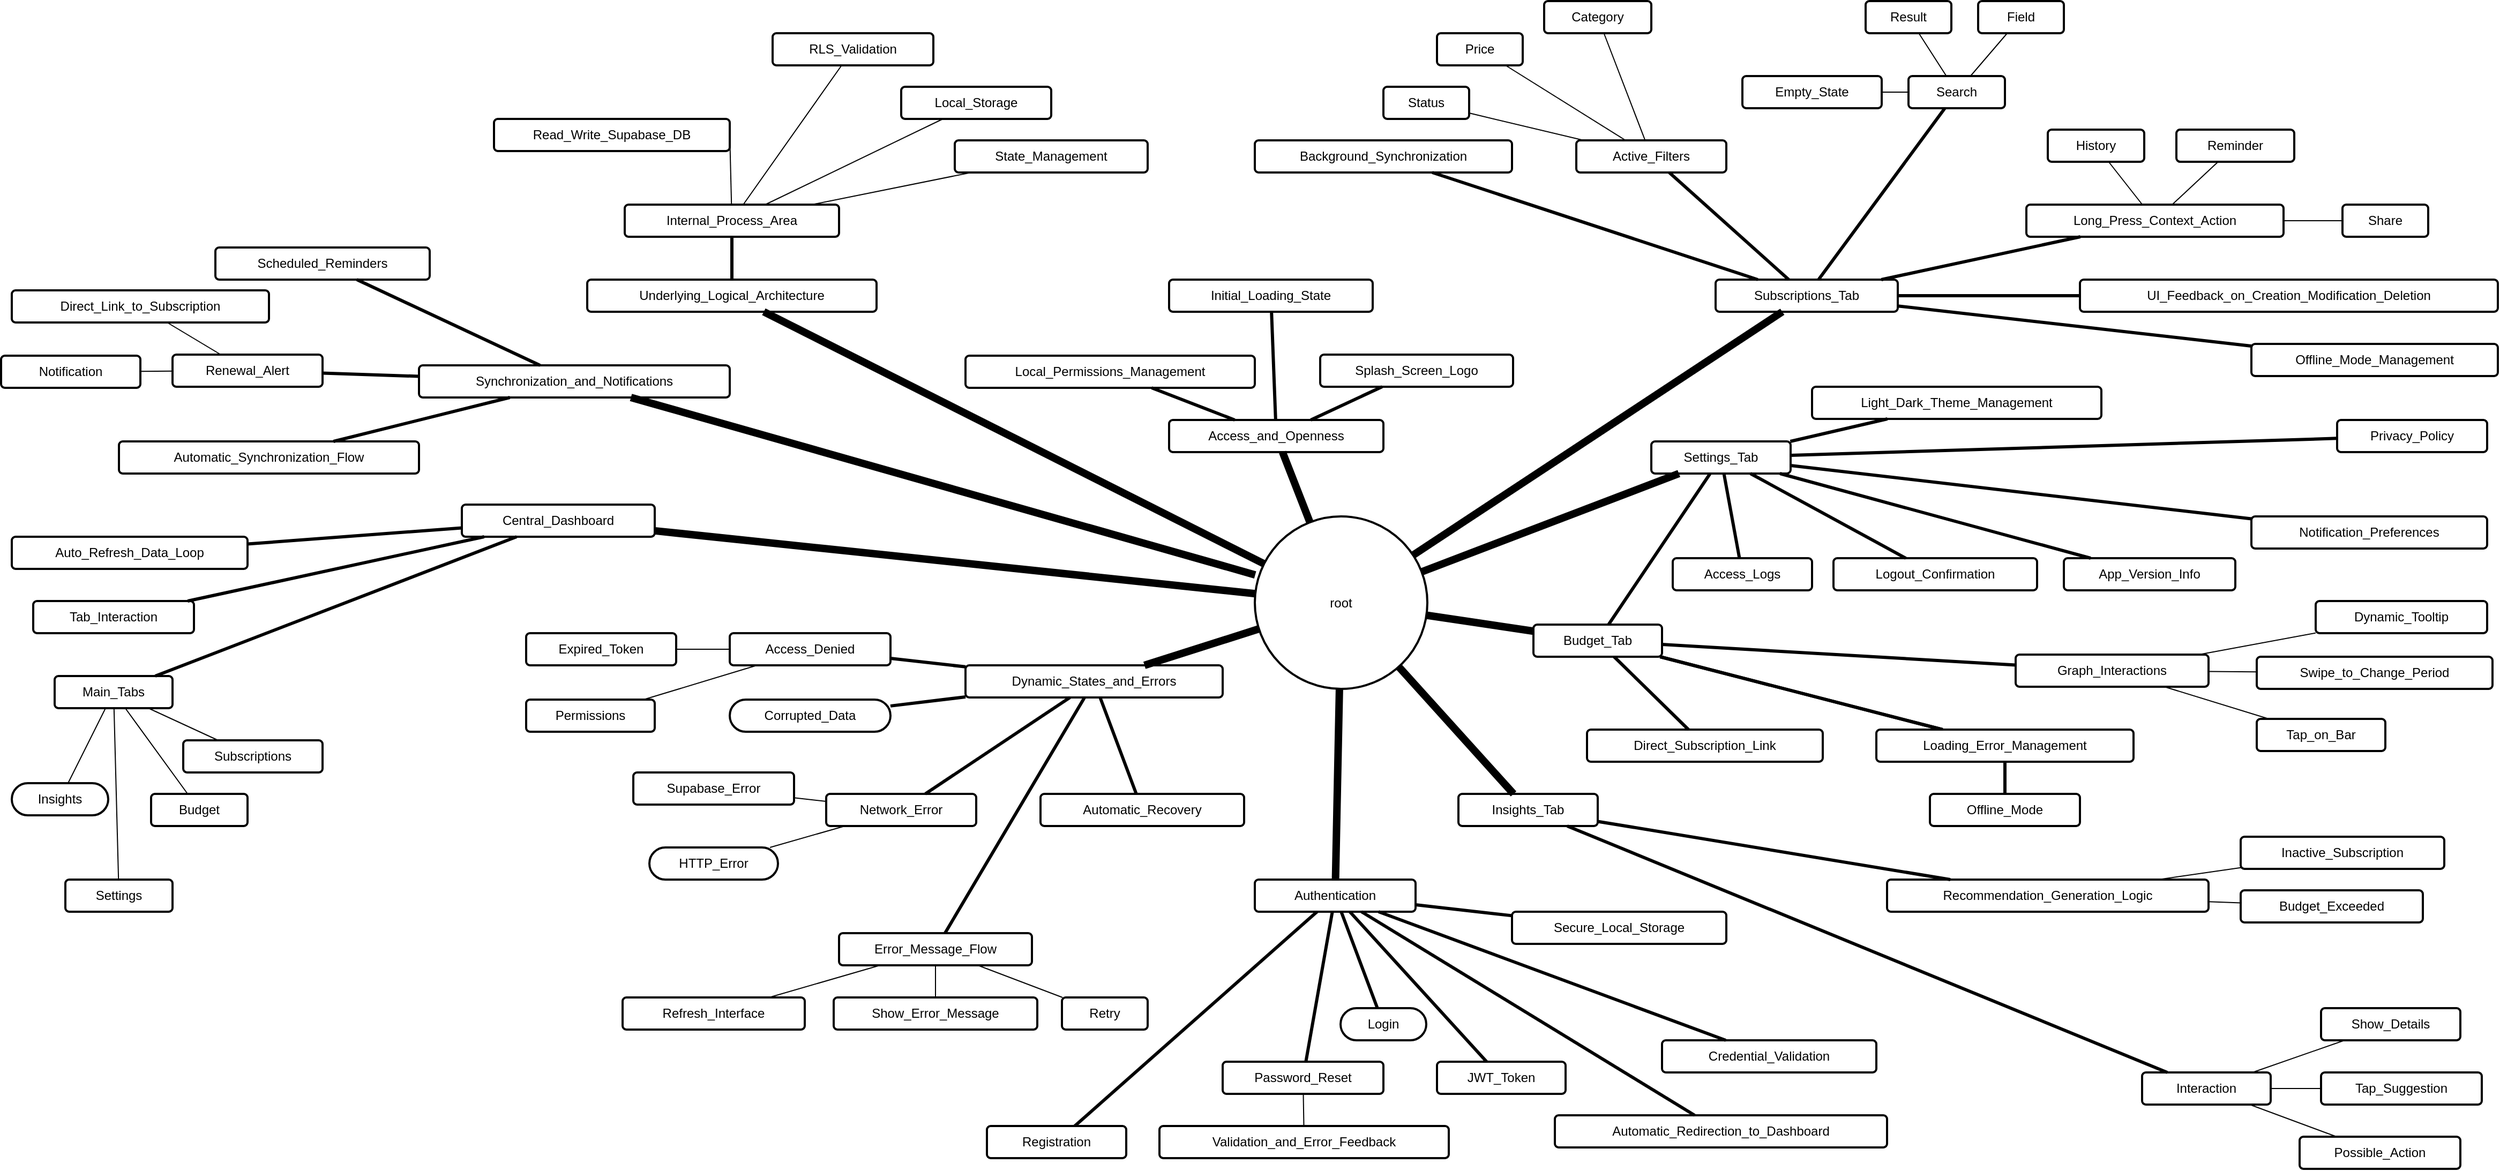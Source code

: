 <mxfile version="28.2.8">
  <diagram name="Page-1" id="mJU_C9IABljRu73N93n8">
    <mxGraphModel dx="2793" dy="1400" grid="1" gridSize="10" guides="1" tooltips="1" connect="1" arrows="1" fold="1" page="1" pageScale="1" pageWidth="827" pageHeight="1169" math="0" shadow="0">
      <root>
        <mxCell id="0" />
        <mxCell id="1" parent="0" />
        <mxCell id="2" value="root" style="ellipse;aspect=fixed;strokeWidth=2;whiteSpace=wrap;" parent="1" vertex="1">
          <mxGeometry x="1180" y="521" width="161" height="161" as="geometry" />
        </mxCell>
        <mxCell id="3" value="Access_and_Openness" style="rounded=1;absoluteArcSize=1;arcSize=7;whiteSpace=wrap;strokeWidth=2;" parent="1" vertex="1">
          <mxGeometry x="1100" y="431" width="200" height="30" as="geometry" />
        </mxCell>
        <mxCell id="4" value="Splash_Screen_Logo" style="rounded=1;absoluteArcSize=1;arcSize=7;whiteSpace=wrap;strokeWidth=2;" parent="1" vertex="1">
          <mxGeometry x="1241" y="370" width="180" height="30" as="geometry" />
        </mxCell>
        <mxCell id="5" value="Initial_Loading_State" style="rounded=1;absoluteArcSize=1;arcSize=7;whiteSpace=wrap;strokeWidth=2;" parent="1" vertex="1">
          <mxGeometry x="1100" y="300" width="190" height="30" as="geometry" />
        </mxCell>
        <mxCell id="6" value="Local_Permissions_Management" style="rounded=1;absoluteArcSize=1;arcSize=7;whiteSpace=wrap;strokeWidth=2;" parent="1" vertex="1">
          <mxGeometry x="910" y="371" width="270" height="30" as="geometry" />
        </mxCell>
        <mxCell id="7" value="Authentication" style="rounded=1;absoluteArcSize=1;arcSize=7;whiteSpace=wrap;strokeWidth=2;" parent="1" vertex="1">
          <mxGeometry x="1180" y="860" width="150" height="30" as="geometry" />
        </mxCell>
        <mxCell id="8" value="Login" style="rounded=1;absoluteArcSize=1;arcSize=50;whiteSpace=wrap;strokeWidth=2;" parent="1" vertex="1">
          <mxGeometry x="1260" y="980" width="80" height="30" as="geometry" />
        </mxCell>
        <mxCell id="9" value="Registration" style="rounded=1;absoluteArcSize=1;arcSize=7;whiteSpace=wrap;strokeWidth=2;" parent="1" vertex="1">
          <mxGeometry x="930" y="1090" width="130" height="30" as="geometry" />
        </mxCell>
        <mxCell id="10" value="Password_Reset" style="rounded=1;absoluteArcSize=1;arcSize=7;whiteSpace=wrap;strokeWidth=2;" parent="1" vertex="1">
          <mxGeometry x="1150" y="1030" width="150" height="30" as="geometry" />
        </mxCell>
        <mxCell id="11" value="Validation_and_Error_Feedback" style="rounded=1;absoluteArcSize=1;arcSize=7;whiteSpace=wrap;strokeWidth=2;" parent="1" vertex="1">
          <mxGeometry x="1091" y="1090" width="270" height="30" as="geometry" />
        </mxCell>
        <mxCell id="12" value="Credential_Validation" style="rounded=1;absoluteArcSize=1;arcSize=7;whiteSpace=wrap;strokeWidth=2;" parent="1" vertex="1">
          <mxGeometry x="1560" y="1010" width="200" height="30" as="geometry" />
        </mxCell>
        <mxCell id="13" value="JWT_Token" style="rounded=1;absoluteArcSize=1;arcSize=7;whiteSpace=wrap;strokeWidth=2;" parent="1" vertex="1">
          <mxGeometry x="1350" y="1030" width="120" height="30" as="geometry" />
        </mxCell>
        <mxCell id="14" value="Secure_Local_Storage" style="rounded=1;absoluteArcSize=1;arcSize=7;whiteSpace=wrap;strokeWidth=2;" parent="1" vertex="1">
          <mxGeometry x="1420" y="890" width="200" height="30" as="geometry" />
        </mxCell>
        <mxCell id="15" value="Automatic_Redirection_to_Dashboard" style="rounded=1;absoluteArcSize=1;arcSize=7;whiteSpace=wrap;strokeWidth=2;" parent="1" vertex="1">
          <mxGeometry x="1460" y="1080" width="310" height="30" as="geometry" />
        </mxCell>
        <mxCell id="16" value="Central_Dashboard" style="rounded=1;absoluteArcSize=1;arcSize=7;whiteSpace=wrap;strokeWidth=2;" parent="1" vertex="1">
          <mxGeometry x="440" y="510" width="180" height="30" as="geometry" />
        </mxCell>
        <mxCell id="17" value="Main_Tabs" style="rounded=1;absoluteArcSize=1;arcSize=7;whiteSpace=wrap;strokeWidth=2;" parent="1" vertex="1">
          <mxGeometry x="60" y="670" width="110" height="30" as="geometry" />
        </mxCell>
        <mxCell id="18" value="Subscriptions" style="rounded=1;absoluteArcSize=1;arcSize=7;whiteSpace=wrap;strokeWidth=2;" parent="1" vertex="1">
          <mxGeometry x="180" y="730" width="130" height="30" as="geometry" />
        </mxCell>
        <mxCell id="19" value="Budget" style="rounded=1;absoluteArcSize=1;arcSize=7;whiteSpace=wrap;strokeWidth=2;" parent="1" vertex="1">
          <mxGeometry x="150" y="780" width="90" height="30" as="geometry" />
        </mxCell>
        <mxCell id="20" value="Insights" style="rounded=1;absoluteArcSize=1;arcSize=90;whiteSpace=wrap;strokeWidth=2;" parent="1" vertex="1">
          <mxGeometry x="20" y="770" width="90" height="30" as="geometry" />
        </mxCell>
        <mxCell id="21" value="Settings" style="rounded=1;absoluteArcSize=1;arcSize=7;whiteSpace=wrap;strokeWidth=2;" parent="1" vertex="1">
          <mxGeometry x="70" y="860" width="100" height="30" as="geometry" />
        </mxCell>
        <mxCell id="22" value="Tab_Interaction" style="rounded=1;absoluteArcSize=1;arcSize=7;whiteSpace=wrap;strokeWidth=2;" parent="1" vertex="1">
          <mxGeometry x="40" y="600" width="150" height="30" as="geometry" />
        </mxCell>
        <mxCell id="23" value="Auto_Refresh_Data_Loop" style="rounded=1;absoluteArcSize=1;arcSize=7;whiteSpace=wrap;strokeWidth=2;" parent="1" vertex="1">
          <mxGeometry x="20" y="540" width="220" height="30" as="geometry" />
        </mxCell>
        <mxCell id="24" value="Subscriptions_Tab" style="rounded=1;absoluteArcSize=1;arcSize=7;whiteSpace=wrap;strokeWidth=2;" parent="1" vertex="1">
          <mxGeometry x="1610" y="300" width="170" height="30" as="geometry" />
        </mxCell>
        <mxCell id="25" value="Search" style="rounded=1;absoluteArcSize=1;arcSize=7;whiteSpace=wrap;strokeWidth=2;" parent="1" vertex="1">
          <mxGeometry x="1790" y="110" width="90" height="30" as="geometry" />
        </mxCell>
        <mxCell id="26" value="Field" style="rounded=1;absoluteArcSize=1;arcSize=7;whiteSpace=wrap;strokeWidth=2;" parent="1" vertex="1">
          <mxGeometry x="1855" y="40" width="80" height="30" as="geometry" />
        </mxCell>
        <mxCell id="27" value="Result" style="rounded=1;absoluteArcSize=1;arcSize=7;whiteSpace=wrap;strokeWidth=2;" parent="1" vertex="1">
          <mxGeometry x="1750" y="40" width="80" height="30" as="geometry" />
        </mxCell>
        <mxCell id="28" value="Empty_State" style="rounded=1;absoluteArcSize=1;arcSize=7;whiteSpace=wrap;strokeWidth=2;" parent="1" vertex="1">
          <mxGeometry x="1635" y="110" width="130" height="30" as="geometry" />
        </mxCell>
        <mxCell id="29" value="Active_Filters" style="rounded=1;absoluteArcSize=1;arcSize=7;whiteSpace=wrap;strokeWidth=2;" parent="1" vertex="1">
          <mxGeometry x="1480" y="170" width="140" height="30" as="geometry" />
        </mxCell>
        <mxCell id="30" value="Category" style="rounded=1;absoluteArcSize=1;arcSize=7;whiteSpace=wrap;strokeWidth=2;" parent="1" vertex="1">
          <mxGeometry x="1450" y="40" width="100" height="30" as="geometry" />
        </mxCell>
        <mxCell id="31" value="Price" style="rounded=1;absoluteArcSize=1;arcSize=7;whiteSpace=wrap;strokeWidth=2;" parent="1" vertex="1">
          <mxGeometry x="1350" y="70" width="80" height="30" as="geometry" />
        </mxCell>
        <mxCell id="32" value="Status" style="rounded=1;absoluteArcSize=1;arcSize=7;whiteSpace=wrap;strokeWidth=2;" parent="1" vertex="1">
          <mxGeometry x="1300" y="120" width="80" height="30" as="geometry" />
        </mxCell>
        <mxCell id="33" value="Long_Press_Context_Action" style="rounded=1;absoluteArcSize=1;arcSize=7;whiteSpace=wrap;strokeWidth=2;" parent="1" vertex="1">
          <mxGeometry x="1900" y="230" width="240" height="30" as="geometry" />
        </mxCell>
        <mxCell id="34" value="Share" style="rounded=1;absoluteArcSize=1;arcSize=7;whiteSpace=wrap;strokeWidth=2;" parent="1" vertex="1">
          <mxGeometry x="2195" y="230" width="80" height="30" as="geometry" />
        </mxCell>
        <mxCell id="35" value="Reminder" style="rounded=1;absoluteArcSize=1;arcSize=7;whiteSpace=wrap;strokeWidth=2;" parent="1" vertex="1">
          <mxGeometry x="2040" y="160" width="110" height="30" as="geometry" />
        </mxCell>
        <mxCell id="36" value="History" style="rounded=1;absoluteArcSize=1;arcSize=7;whiteSpace=wrap;strokeWidth=2;" parent="1" vertex="1">
          <mxGeometry x="1920" y="160" width="90" height="30" as="geometry" />
        </mxCell>
        <mxCell id="37" value="UI_Feedback_on_Creation_Modification_Deletion" style="rounded=1;absoluteArcSize=1;arcSize=7;whiteSpace=wrap;strokeWidth=2;" parent="1" vertex="1">
          <mxGeometry x="1950" y="300" width="390" height="30" as="geometry" />
        </mxCell>
        <mxCell id="38" value="Background_Synchronization" style="rounded=1;absoluteArcSize=1;arcSize=7;whiteSpace=wrap;strokeWidth=2;" parent="1" vertex="1">
          <mxGeometry x="1180" y="170" width="240" height="30" as="geometry" />
        </mxCell>
        <mxCell id="39" value="Offline_Mode_Management" style="rounded=1;absoluteArcSize=1;arcSize=7;whiteSpace=wrap;strokeWidth=2;" parent="1" vertex="1">
          <mxGeometry x="2110" y="360" width="230" height="30" as="geometry" />
        </mxCell>
        <mxCell id="41" value="Graph_Interactions" style="rounded=1;absoluteArcSize=1;arcSize=7;whiteSpace=wrap;strokeWidth=2;" parent="1" vertex="1">
          <mxGeometry x="1890" y="650" width="180" height="30" as="geometry" />
        </mxCell>
        <mxCell id="42" value="Tap_on_Bar" style="rounded=1;absoluteArcSize=1;arcSize=7;whiteSpace=wrap;strokeWidth=2;" parent="1" vertex="1">
          <mxGeometry x="2115" y="710" width="120" height="30" as="geometry" />
        </mxCell>
        <mxCell id="43" value="Swipe_to_Change_Period" style="rounded=1;absoluteArcSize=1;arcSize=7;whiteSpace=wrap;strokeWidth=2;" parent="1" vertex="1">
          <mxGeometry x="2115" y="652" width="220" height="30" as="geometry" />
        </mxCell>
        <mxCell id="44" value="Dynamic_Tooltip" style="rounded=1;absoluteArcSize=1;arcSize=7;whiteSpace=wrap;strokeWidth=2;" parent="1" vertex="1">
          <mxGeometry x="2170" y="600" width="160" height="30" as="geometry" />
        </mxCell>
        <mxCell id="46" value="Direct_Subscription_Link" style="rounded=1;absoluteArcSize=1;arcSize=7;whiteSpace=wrap;strokeWidth=2;" parent="1" vertex="1">
          <mxGeometry x="1490" y="720" width="220" height="30" as="geometry" />
        </mxCell>
        <mxCell id="47" value="Insights_Tab" style="rounded=1;absoluteArcSize=1;arcSize=7;whiteSpace=wrap;strokeWidth=2;" parent="1" vertex="1">
          <mxGeometry x="1370" y="780" width="130" height="30" as="geometry" />
        </mxCell>
        <mxCell id="48" value="Recommendation_Generation_Logic" style="rounded=1;absoluteArcSize=1;arcSize=7;whiteSpace=wrap;strokeWidth=2;" parent="1" vertex="1">
          <mxGeometry x="1770" y="860" width="300" height="30" as="geometry" />
        </mxCell>
        <mxCell id="49" value="Inactive_Subscription" style="rounded=1;absoluteArcSize=1;arcSize=7;whiteSpace=wrap;strokeWidth=2;" parent="1" vertex="1">
          <mxGeometry x="2100" y="820" width="190" height="30" as="geometry" />
        </mxCell>
        <mxCell id="50" value="Budget_Exceeded" style="rounded=1;absoluteArcSize=1;arcSize=7;whiteSpace=wrap;strokeWidth=2;" parent="1" vertex="1">
          <mxGeometry x="2100" y="870" width="170" height="30" as="geometry" />
        </mxCell>
        <mxCell id="51" value="Interaction" style="rounded=1;absoluteArcSize=1;arcSize=7;whiteSpace=wrap;strokeWidth=2;" parent="1" vertex="1">
          <mxGeometry x="2008" y="1040" width="120" height="30" as="geometry" />
        </mxCell>
        <mxCell id="52" value="Tap_Suggestion" style="rounded=1;absoluteArcSize=1;arcSize=7;whiteSpace=wrap;strokeWidth=2;" parent="1" vertex="1">
          <mxGeometry x="2175" y="1040" width="150" height="30" as="geometry" />
        </mxCell>
        <mxCell id="53" value="Show_Details" style="rounded=1;absoluteArcSize=1;arcSize=7;whiteSpace=wrap;strokeWidth=2;" parent="1" vertex="1">
          <mxGeometry x="2175" y="980" width="130" height="30" as="geometry" />
        </mxCell>
        <mxCell id="54" value="Possible_Action" style="rounded=1;absoluteArcSize=1;arcSize=7;whiteSpace=wrap;strokeWidth=2;" parent="1" vertex="1">
          <mxGeometry x="2155" y="1100" width="150" height="30" as="geometry" />
        </mxCell>
        <mxCell id="55" value="Settings_Tab" style="rounded=1;absoluteArcSize=1;arcSize=7;whiteSpace=wrap;strokeWidth=2;" parent="1" vertex="1">
          <mxGeometry x="1550" y="451" width="130" height="30" as="geometry" />
        </mxCell>
        <mxCell id="56" value="Light_Dark_Theme_Management" style="rounded=1;absoluteArcSize=1;arcSize=7;whiteSpace=wrap;strokeWidth=2;" parent="1" vertex="1">
          <mxGeometry x="1700" y="400" width="270" height="30" as="geometry" />
        </mxCell>
        <mxCell id="57" value="Notification_Preferences" style="rounded=1;absoluteArcSize=1;arcSize=7;whiteSpace=wrap;strokeWidth=2;" parent="1" vertex="1">
          <mxGeometry x="2110" y="521" width="220" height="30" as="geometry" />
        </mxCell>
        <mxCell id="58" value="Offline_Mode" style="rounded=1;absoluteArcSize=1;arcSize=7;whiteSpace=wrap;strokeWidth=2;" parent="1" vertex="1">
          <mxGeometry x="1810" y="780" width="140" height="30" as="geometry" />
        </mxCell>
        <mxCell id="59" value="Logout_Confirmation" style="rounded=1;absoluteArcSize=1;arcSize=7;whiteSpace=wrap;strokeWidth=2;" parent="1" vertex="1">
          <mxGeometry x="1720" y="560" width="190" height="30" as="geometry" />
        </mxCell>
        <mxCell id="60" value="Access_Logs" style="rounded=1;absoluteArcSize=1;arcSize=7;whiteSpace=wrap;strokeWidth=2;" parent="1" vertex="1">
          <mxGeometry x="1570" y="560" width="130" height="30" as="geometry" />
        </mxCell>
        <mxCell id="61" value="App_Version_Info" style="rounded=1;absoluteArcSize=1;arcSize=7;whiteSpace=wrap;strokeWidth=2;" parent="1" vertex="1">
          <mxGeometry x="1935" y="560" width="160" height="30" as="geometry" />
        </mxCell>
        <mxCell id="62" value="Privacy_Policy" style="rounded=1;absoluteArcSize=1;arcSize=7;whiteSpace=wrap;strokeWidth=2;" parent="1" vertex="1">
          <mxGeometry x="2190" y="431" width="140" height="30" as="geometry" />
        </mxCell>
        <mxCell id="63" value="Dynamic_States_and_Errors" style="rounded=1;absoluteArcSize=1;arcSize=7;whiteSpace=wrap;strokeWidth=2;" parent="1" vertex="1">
          <mxGeometry x="910" y="660" width="240" height="30" as="geometry" />
        </mxCell>
        <mxCell id="64" value="Network_Error" style="rounded=1;absoluteArcSize=1;arcSize=7;whiteSpace=wrap;strokeWidth=2;" parent="1" vertex="1">
          <mxGeometry x="780" y="780" width="140" height="30" as="geometry" />
        </mxCell>
        <mxCell id="65" value="Supabase_Error" style="rounded=1;absoluteArcSize=1;arcSize=7;whiteSpace=wrap;strokeWidth=2;" parent="1" vertex="1">
          <mxGeometry x="600" y="760" width="150" height="30" as="geometry" />
        </mxCell>
        <mxCell id="66" value="HTTP_Error" style="rounded=1;absoluteArcSize=1;arcSize=120;whiteSpace=wrap;strokeWidth=2;" parent="1" vertex="1">
          <mxGeometry x="615" y="830" width="120" height="30" as="geometry" />
        </mxCell>
        <mxCell id="67" value="Corrupted_Data" style="rounded=1;absoluteArcSize=1;arcSize=117;whiteSpace=wrap;strokeWidth=2;" parent="1" vertex="1">
          <mxGeometry x="690" y="692" width="150" height="30" as="geometry" />
        </mxCell>
        <mxCell id="68" value="Access_Denied" style="rounded=1;absoluteArcSize=1;arcSize=7;whiteSpace=wrap;strokeWidth=2;" parent="1" vertex="1">
          <mxGeometry x="690" y="630" width="150" height="30" as="geometry" />
        </mxCell>
        <mxCell id="69" value="Permissions" style="rounded=1;absoluteArcSize=1;arcSize=7;whiteSpace=wrap;strokeWidth=2;" parent="1" vertex="1">
          <mxGeometry x="500" y="692" width="120" height="30" as="geometry" />
        </mxCell>
        <mxCell id="70" value="Expired_Token" style="rounded=1;absoluteArcSize=1;arcSize=7;whiteSpace=wrap;strokeWidth=2;" parent="1" vertex="1">
          <mxGeometry x="500" y="630" width="140" height="30" as="geometry" />
        </mxCell>
        <mxCell id="71" value="Automatic_Recovery" style="rounded=1;absoluteArcSize=1;arcSize=7;whiteSpace=wrap;strokeWidth=2;" parent="1" vertex="1">
          <mxGeometry x="980" y="780" width="190" height="30" as="geometry" />
        </mxCell>
        <mxCell id="72" value="Error_Message_Flow" style="rounded=1;absoluteArcSize=1;arcSize=7;whiteSpace=wrap;strokeWidth=2;" parent="1" vertex="1">
          <mxGeometry x="792" y="910" width="180" height="30" as="geometry" />
        </mxCell>
        <mxCell id="73" value="Show_Error_Message" style="rounded=1;absoluteArcSize=1;arcSize=7;whiteSpace=wrap;strokeWidth=2;" parent="1" vertex="1">
          <mxGeometry x="787" y="970" width="190" height="30" as="geometry" />
        </mxCell>
        <mxCell id="74" value="Retry" style="rounded=1;absoluteArcSize=1;arcSize=7;whiteSpace=wrap;strokeWidth=2;" parent="1" vertex="1">
          <mxGeometry x="1000" y="970" width="80" height="30" as="geometry" />
        </mxCell>
        <mxCell id="75" value="Refresh_Interface" style="rounded=1;absoluteArcSize=1;arcSize=7;whiteSpace=wrap;strokeWidth=2;" parent="1" vertex="1">
          <mxGeometry x="590" y="970" width="170" height="30" as="geometry" />
        </mxCell>
        <mxCell id="76" value="Synchronization_and_Notifications" style="rounded=1;absoluteArcSize=1;arcSize=7;whiteSpace=wrap;strokeWidth=2;" parent="1" vertex="1">
          <mxGeometry x="400" y="380" width="290" height="30" as="geometry" />
        </mxCell>
        <mxCell id="77" value="Automatic_Synchronization_Flow" style="rounded=1;absoluteArcSize=1;arcSize=7;whiteSpace=wrap;strokeWidth=2;" parent="1" vertex="1">
          <mxGeometry x="120.0" y="451" width="280" height="30" as="geometry" />
        </mxCell>
        <mxCell id="78" value="Scheduled_Reminders" style="rounded=1;absoluteArcSize=1;arcSize=7;whiteSpace=wrap;strokeWidth=2;" parent="1" vertex="1">
          <mxGeometry x="210" y="270" width="200" height="30" as="geometry" />
        </mxCell>
        <mxCell id="79" value="Renewal_Alert" style="rounded=1;absoluteArcSize=1;arcSize=7;whiteSpace=wrap;strokeWidth=2;" parent="1" vertex="1">
          <mxGeometry x="170.0" y="370" width="140" height="30" as="geometry" />
        </mxCell>
        <mxCell id="80" value="Notification" style="rounded=1;absoluteArcSize=1;arcSize=7;whiteSpace=wrap;strokeWidth=2;" parent="1" vertex="1">
          <mxGeometry x="10.0" y="371" width="130" height="30" as="geometry" />
        </mxCell>
        <mxCell id="81" value="Direct_Link_to_Subscription" style="rounded=1;absoluteArcSize=1;arcSize=7;whiteSpace=wrap;strokeWidth=2;" parent="1" vertex="1">
          <mxGeometry x="20.0" y="310" width="240" height="30" as="geometry" />
        </mxCell>
        <mxCell id="82" value="Underlying_Logical_Architecture" style="rounded=1;absoluteArcSize=1;arcSize=7;whiteSpace=wrap;strokeWidth=2;" parent="1" vertex="1">
          <mxGeometry x="557" y="300" width="270" height="30" as="geometry" />
        </mxCell>
        <mxCell id="83" value="Internal_Process_Area" style="rounded=1;absoluteArcSize=1;arcSize=7;whiteSpace=wrap;strokeWidth=2;" parent="1" vertex="1">
          <mxGeometry x="592" y="230" width="200" height="30" as="geometry" />
        </mxCell>
        <mxCell id="84" value="Read_Write_Supabase_DB" style="rounded=1;absoluteArcSize=1;arcSize=7;whiteSpace=wrap;strokeWidth=2;" parent="1" vertex="1">
          <mxGeometry x="470" y="150" width="220" height="30" as="geometry" />
        </mxCell>
        <mxCell id="85" value="RLS_Validation" style="rounded=1;absoluteArcSize=1;arcSize=7;whiteSpace=wrap;strokeWidth=2;" parent="1" vertex="1">
          <mxGeometry x="730" y="70" width="150" height="30" as="geometry" />
        </mxCell>
        <mxCell id="86" value="Local_Storage" style="rounded=1;absoluteArcSize=1;arcSize=7;whiteSpace=wrap;strokeWidth=2;" parent="1" vertex="1">
          <mxGeometry x="850" y="120" width="140" height="30" as="geometry" />
        </mxCell>
        <mxCell id="87" value="State_Management" style="rounded=1;absoluteArcSize=1;arcSize=7;whiteSpace=wrap;strokeWidth=2;" parent="1" vertex="1">
          <mxGeometry x="900" y="170" width="180" height="30" as="geometry" />
        </mxCell>
        <mxCell id="88" style="endArrow=none;strokeWidth=7" parent="1" source="2" target="3" edge="1">
          <mxGeometry relative="1" as="geometry" />
        </mxCell>
        <mxCell id="89" style="endArrow=none;strokeWidth=3" parent="1" source="3" target="4" edge="1">
          <mxGeometry relative="1" as="geometry" />
        </mxCell>
        <mxCell id="90" style="endArrow=none;strokeWidth=3" parent="1" source="3" target="5" edge="1">
          <mxGeometry relative="1" as="geometry" />
        </mxCell>
        <mxCell id="91" style="endArrow=none;strokeWidth=3" parent="1" source="3" target="6" edge="1">
          <mxGeometry relative="1" as="geometry" />
        </mxCell>
        <mxCell id="92" style="endArrow=none;strokeWidth=7" parent="1" source="2" target="7" edge="1">
          <mxGeometry relative="1" as="geometry" />
        </mxCell>
        <mxCell id="93" style="endArrow=none;strokeWidth=3" parent="1" source="7" target="8" edge="1">
          <mxGeometry relative="1" as="geometry" />
        </mxCell>
        <mxCell id="94" style="endArrow=none;strokeWidth=3" parent="1" source="7" target="9" edge="1">
          <mxGeometry relative="1" as="geometry" />
        </mxCell>
        <mxCell id="95" style="endArrow=none;strokeWidth=3" parent="1" source="7" target="10" edge="1">
          <mxGeometry relative="1" as="geometry" />
        </mxCell>
        <mxCell id="96" style="endArrow=none;strokeWidth=1" parent="1" source="10" target="11" edge="1">
          <mxGeometry relative="1" as="geometry" />
        </mxCell>
        <mxCell id="97" style="endArrow=none;strokeWidth=3" parent="1" source="7" target="12" edge="1">
          <mxGeometry relative="1" as="geometry" />
        </mxCell>
        <mxCell id="98" style="endArrow=none;strokeWidth=3" parent="1" source="7" target="13" edge="1">
          <mxGeometry relative="1" as="geometry" />
        </mxCell>
        <mxCell id="99" style="endArrow=none;strokeWidth=3" parent="1" source="7" target="14" edge="1">
          <mxGeometry relative="1" as="geometry" />
        </mxCell>
        <mxCell id="100" style="endArrow=none;strokeWidth=3" parent="1" source="7" target="15" edge="1">
          <mxGeometry relative="1" as="geometry" />
        </mxCell>
        <mxCell id="101" style="endArrow=none;strokeWidth=7" parent="1" source="2" target="16" edge="1">
          <mxGeometry relative="1" as="geometry" />
        </mxCell>
        <mxCell id="102" style="endArrow=none;strokeWidth=3" parent="1" source="16" target="17" edge="1">
          <mxGeometry relative="1" as="geometry" />
        </mxCell>
        <mxCell id="103" style="endArrow=none;strokeWidth=1" parent="1" source="17" target="18" edge="1">
          <mxGeometry relative="1" as="geometry" />
        </mxCell>
        <mxCell id="104" style="endArrow=none;strokeWidth=1" parent="1" source="17" target="19" edge="1">
          <mxGeometry relative="1" as="geometry" />
        </mxCell>
        <mxCell id="105" style="endArrow=none;strokeWidth=1" parent="1" source="17" target="20" edge="1">
          <mxGeometry relative="1" as="geometry" />
        </mxCell>
        <mxCell id="106" style="endArrow=none;strokeWidth=1" parent="1" source="17" target="21" edge="1">
          <mxGeometry relative="1" as="geometry" />
        </mxCell>
        <mxCell id="107" style="endArrow=none;strokeWidth=3" parent="1" source="16" target="22" edge="1">
          <mxGeometry relative="1" as="geometry" />
        </mxCell>
        <mxCell id="108" style="endArrow=none;strokeWidth=3" parent="1" source="16" target="23" edge="1">
          <mxGeometry relative="1" as="geometry" />
        </mxCell>
        <mxCell id="109" style="endArrow=none;strokeWidth=7" parent="1" source="2" target="24" edge="1">
          <mxGeometry relative="1" as="geometry" />
        </mxCell>
        <mxCell id="110" style="endArrow=none;strokeWidth=3" parent="1" source="24" target="25" edge="1">
          <mxGeometry relative="1" as="geometry" />
        </mxCell>
        <mxCell id="111" style="endArrow=none;strokeWidth=1" parent="1" source="25" target="26" edge="1">
          <mxGeometry relative="1" as="geometry" />
        </mxCell>
        <mxCell id="112" style="endArrow=none;strokeWidth=1" parent="1" source="25" target="27" edge="1">
          <mxGeometry relative="1" as="geometry" />
        </mxCell>
        <mxCell id="113" style="endArrow=none;strokeWidth=1" parent="1" source="25" target="28" edge="1">
          <mxGeometry relative="1" as="geometry" />
        </mxCell>
        <mxCell id="114" style="endArrow=none;strokeWidth=3" parent="1" source="24" target="29" edge="1">
          <mxGeometry relative="1" as="geometry" />
        </mxCell>
        <mxCell id="115" style="endArrow=none;strokeWidth=1" parent="1" source="29" target="30" edge="1">
          <mxGeometry relative="1" as="geometry" />
        </mxCell>
        <mxCell id="116" style="endArrow=none;strokeWidth=1" parent="1" source="29" target="31" edge="1">
          <mxGeometry relative="1" as="geometry" />
        </mxCell>
        <mxCell id="117" style="endArrow=none;strokeWidth=1" parent="1" source="29" target="32" edge="1">
          <mxGeometry relative="1" as="geometry" />
        </mxCell>
        <mxCell id="118" style="endArrow=none;strokeWidth=3" parent="1" source="24" target="33" edge="1">
          <mxGeometry relative="1" as="geometry" />
        </mxCell>
        <mxCell id="119" style="endArrow=none;strokeWidth=1" parent="1" source="33" target="34" edge="1">
          <mxGeometry relative="1" as="geometry" />
        </mxCell>
        <mxCell id="120" style="endArrow=none;strokeWidth=1" parent="1" source="33" target="35" edge="1">
          <mxGeometry relative="1" as="geometry" />
        </mxCell>
        <mxCell id="121" style="endArrow=none;strokeWidth=1" parent="1" source="33" target="36" edge="1">
          <mxGeometry relative="1" as="geometry" />
        </mxCell>
        <mxCell id="122" style="endArrow=none;strokeWidth=3" parent="1" source="24" target="37" edge="1">
          <mxGeometry relative="1" as="geometry" />
        </mxCell>
        <mxCell id="123" style="endArrow=none;strokeWidth=3" parent="1" source="24" target="38" edge="1">
          <mxGeometry relative="1" as="geometry" />
        </mxCell>
        <mxCell id="124" style="endArrow=none;strokeWidth=3" parent="1" source="24" target="39" edge="1">
          <mxGeometry relative="1" as="geometry" />
        </mxCell>
        <mxCell id="125" style="endArrow=none;strokeWidth=7" parent="1" source="2" target="40" edge="1">
          <mxGeometry relative="1" as="geometry" />
        </mxCell>
        <mxCell id="126" style="endArrow=none;strokeWidth=3" parent="1" source="40" target="41" edge="1">
          <mxGeometry relative="1" as="geometry" />
        </mxCell>
        <mxCell id="127" style="endArrow=none;strokeWidth=1" parent="1" source="41" target="42" edge="1">
          <mxGeometry relative="1" as="geometry" />
        </mxCell>
        <mxCell id="128" style="endArrow=none;strokeWidth=1" parent="1" source="41" target="43" edge="1">
          <mxGeometry relative="1" as="geometry" />
        </mxCell>
        <mxCell id="129" style="endArrow=none;strokeWidth=1" parent="1" source="41" target="44" edge="1">
          <mxGeometry relative="1" as="geometry" />
        </mxCell>
        <mxCell id="130" style="endArrow=none;strokeWidth=3" parent="1" source="40" target="45" edge="1">
          <mxGeometry relative="1" as="geometry" />
        </mxCell>
        <mxCell id="131" style="endArrow=none;strokeWidth=3" parent="1" source="40" target="46" edge="1">
          <mxGeometry relative="1" as="geometry" />
        </mxCell>
        <mxCell id="132" style="endArrow=none;strokeWidth=7" parent="1" source="2" target="47" edge="1">
          <mxGeometry relative="1" as="geometry" />
        </mxCell>
        <mxCell id="133" style="endArrow=none;strokeWidth=3" parent="1" source="47" target="48" edge="1">
          <mxGeometry relative="1" as="geometry" />
        </mxCell>
        <mxCell id="134" style="endArrow=none;strokeWidth=1" parent="1" source="48" target="49" edge="1">
          <mxGeometry relative="1" as="geometry" />
        </mxCell>
        <mxCell id="135" style="endArrow=none;strokeWidth=1" parent="1" source="48" target="50" edge="1">
          <mxGeometry relative="1" as="geometry" />
        </mxCell>
        <mxCell id="136" style="endArrow=none;strokeWidth=3" parent="1" source="47" target="51" edge="1">
          <mxGeometry relative="1" as="geometry" />
        </mxCell>
        <mxCell id="137" style="endArrow=none;strokeWidth=1" parent="1" source="51" target="52" edge="1">
          <mxGeometry relative="1" as="geometry" />
        </mxCell>
        <mxCell id="138" style="endArrow=none;strokeWidth=1" parent="1" source="51" target="53" edge="1">
          <mxGeometry relative="1" as="geometry" />
        </mxCell>
        <mxCell id="139" style="endArrow=none;strokeWidth=1" parent="1" source="51" target="54" edge="1">
          <mxGeometry relative="1" as="geometry" />
        </mxCell>
        <mxCell id="140" style="endArrow=none;strokeWidth=7" parent="1" source="2" target="55" edge="1">
          <mxGeometry relative="1" as="geometry" />
        </mxCell>
        <mxCell id="141" style="endArrow=none;strokeWidth=3" parent="1" source="55" target="56" edge="1">
          <mxGeometry relative="1" as="geometry" />
        </mxCell>
        <mxCell id="142" style="endArrow=none;strokeWidth=3" parent="1" source="55" target="57" edge="1">
          <mxGeometry relative="1" as="geometry" />
        </mxCell>
        <mxCell id="143" style="endArrow=none;strokeWidth=3" parent="1" source="45" target="58" edge="1">
          <mxGeometry relative="1" as="geometry" />
        </mxCell>
        <mxCell id="144" style="endArrow=none;strokeWidth=3" parent="1" source="55" target="59" edge="1">
          <mxGeometry relative="1" as="geometry" />
        </mxCell>
        <mxCell id="145" style="endArrow=none;strokeWidth=3" parent="1" source="55" target="60" edge="1">
          <mxGeometry relative="1" as="geometry" />
        </mxCell>
        <mxCell id="146" style="endArrow=none;strokeWidth=3" parent="1" source="55" target="61" edge="1">
          <mxGeometry relative="1" as="geometry" />
        </mxCell>
        <mxCell id="147" style="endArrow=none;strokeWidth=3" parent="1" source="55" target="62" edge="1">
          <mxGeometry relative="1" as="geometry" />
        </mxCell>
        <mxCell id="148" style="endArrow=none;strokeWidth=7" parent="1" source="2" target="63" edge="1">
          <mxGeometry relative="1" as="geometry" />
        </mxCell>
        <mxCell id="149" style="endArrow=none;strokeWidth=3" parent="1" source="63" target="64" edge="1">
          <mxGeometry relative="1" as="geometry" />
        </mxCell>
        <mxCell id="150" style="endArrow=none;strokeWidth=1" parent="1" source="64" target="65" edge="1">
          <mxGeometry relative="1" as="geometry" />
        </mxCell>
        <mxCell id="151" style="endArrow=none;strokeWidth=1" parent="1" source="64" target="66" edge="1">
          <mxGeometry relative="1" as="geometry" />
        </mxCell>
        <mxCell id="152" style="endArrow=none;strokeWidth=3" parent="1" source="63" target="67" edge="1">
          <mxGeometry relative="1" as="geometry" />
        </mxCell>
        <mxCell id="153" style="endArrow=none;strokeWidth=3" parent="1" source="63" target="68" edge="1">
          <mxGeometry relative="1" as="geometry" />
        </mxCell>
        <mxCell id="154" style="endArrow=none;strokeWidth=1" parent="1" source="68" target="69" edge="1">
          <mxGeometry relative="1" as="geometry" />
        </mxCell>
        <mxCell id="155" style="endArrow=none;strokeWidth=1" parent="1" source="68" target="70" edge="1">
          <mxGeometry relative="1" as="geometry" />
        </mxCell>
        <mxCell id="156" style="endArrow=none;strokeWidth=3" parent="1" source="63" target="71" edge="1">
          <mxGeometry relative="1" as="geometry" />
        </mxCell>
        <mxCell id="157" style="endArrow=none;strokeWidth=3" parent="1" source="63" target="72" edge="1">
          <mxGeometry relative="1" as="geometry" />
        </mxCell>
        <mxCell id="158" style="endArrow=none;strokeWidth=1" parent="1" source="72" target="73" edge="1">
          <mxGeometry relative="1" as="geometry" />
        </mxCell>
        <mxCell id="159" style="endArrow=none;strokeWidth=1" parent="1" source="72" target="74" edge="1">
          <mxGeometry relative="1" as="geometry" />
        </mxCell>
        <mxCell id="160" style="endArrow=none;strokeWidth=1" parent="1" source="72" target="75" edge="1">
          <mxGeometry relative="1" as="geometry" />
        </mxCell>
        <mxCell id="161" style="endArrow=none;strokeWidth=7;exitX=0.002;exitY=0.339;exitDx=0;exitDy=0;exitPerimeter=0;" parent="1" source="2" target="76" edge="1">
          <mxGeometry relative="1" as="geometry">
            <mxPoint x="1110" y="550" as="sourcePoint" />
          </mxGeometry>
        </mxCell>
        <mxCell id="162" style="endArrow=none;strokeWidth=3" parent="1" source="76" target="77" edge="1">
          <mxGeometry relative="1" as="geometry" />
        </mxCell>
        <mxCell id="163" style="endArrow=none;strokeWidth=3" parent="1" source="76" target="78" edge="1">
          <mxGeometry relative="1" as="geometry" />
        </mxCell>
        <mxCell id="164" style="endArrow=none;strokeWidth=3" parent="1" source="76" target="79" edge="1">
          <mxGeometry relative="1" as="geometry" />
        </mxCell>
        <mxCell id="165" style="endArrow=none;strokeWidth=1" parent="1" source="79" target="80" edge="1">
          <mxGeometry relative="1" as="geometry" />
        </mxCell>
        <mxCell id="166" style="endArrow=none;strokeWidth=1" parent="1" source="79" target="81" edge="1">
          <mxGeometry relative="1" as="geometry" />
        </mxCell>
        <mxCell id="167" style="endArrow=none;strokeWidth=7" parent="1" source="2" target="82" edge="1">
          <mxGeometry relative="1" as="geometry" />
        </mxCell>
        <mxCell id="168" style="endArrow=none;strokeWidth=3;exitX=0.5;exitY=0;exitDx=0;exitDy=0;" parent="1" source="82" target="83" edge="1">
          <mxGeometry relative="1" as="geometry">
            <mxPoint x="808.815" y="326" as="sourcePoint" />
          </mxGeometry>
        </mxCell>
        <mxCell id="169" style="endArrow=none;strokeWidth=1;entryX=1;entryY=0.5;entryDx=0;entryDy=0;" parent="1" source="83" target="84" edge="1">
          <mxGeometry relative="1" as="geometry">
            <mxPoint x="834" y="286.5" as="targetPoint" />
          </mxGeometry>
        </mxCell>
        <mxCell id="170" style="endArrow=none;strokeWidth=1" parent="1" source="83" target="85" edge="1">
          <mxGeometry relative="1" as="geometry" />
        </mxCell>
        <mxCell id="171" style="endArrow=none;strokeWidth=1" parent="1" source="83" target="86" edge="1">
          <mxGeometry relative="1" as="geometry" />
        </mxCell>
        <mxCell id="172" style="endArrow=none;strokeWidth=1" parent="1" source="83" target="87" edge="1">
          <mxGeometry relative="1" as="geometry" />
        </mxCell>
        <mxCell id="myaiAII9fnVcLxH4yWIo-184" value="" style="endArrow=none;strokeWidth=3" edge="1" parent="1" source="55" target="40">
          <mxGeometry relative="1" as="geometry">
            <mxPoint x="1546" y="620" as="sourcePoint" />
            <mxPoint x="1779" y="790" as="targetPoint" />
          </mxGeometry>
        </mxCell>
        <mxCell id="40" value="Budget_Tab" style="rounded=1;absoluteArcSize=1;arcSize=7;whiteSpace=wrap;strokeWidth=2;" parent="1" vertex="1">
          <mxGeometry x="1440" y="622" width="120" height="30" as="geometry" />
        </mxCell>
        <mxCell id="myaiAII9fnVcLxH4yWIo-186" value="" style="endArrow=none;strokeWidth=3" edge="1" parent="1" source="40" target="45">
          <mxGeometry relative="1" as="geometry">
            <mxPoint x="1659" y="692" as="sourcePoint" />
            <mxPoint x="1781" y="790" as="targetPoint" />
          </mxGeometry>
        </mxCell>
        <mxCell id="45" value="Loading_Error_Management" style="rounded=1;absoluteArcSize=1;arcSize=7;whiteSpace=wrap;strokeWidth=2;" parent="1" vertex="1">
          <mxGeometry x="1760" y="720" width="240" height="30" as="geometry" />
        </mxCell>
      </root>
    </mxGraphModel>
  </diagram>
</mxfile>
